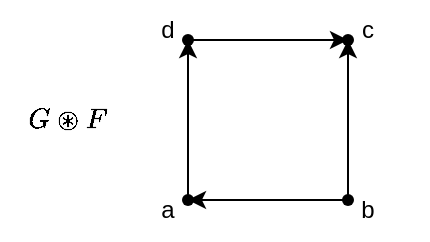 <mxfile version="21.3.7" type="device">
  <diagram name="Page-1" id="cIjQKQ5cIuXwWGgqHJLh">
    <mxGraphModel dx="447" dy="307" grid="1" gridSize="10" guides="1" tooltips="1" connect="1" arrows="1" fold="1" page="1" pageScale="1" pageWidth="827" pageHeight="1169" math="1" shadow="0">
      <root>
        <mxCell id="0" />
        <mxCell id="1" parent="0" />
        <mxCell id="j-eap1ozpGCd5P60nGfn-1" value="" style="shape=waypoint;sketch=0;fillStyle=solid;size=6;pointerEvents=1;points=[];fillColor=none;resizable=0;rotatable=0;perimeter=centerPerimeter;snapToPoint=1;" parent="1" vertex="1">
          <mxGeometry x="350" y="550" width="20" height="20" as="geometry" />
        </mxCell>
        <mxCell id="j-eap1ozpGCd5P60nGfn-2" value="" style="shape=waypoint;sketch=0;fillStyle=solid;size=6;pointerEvents=1;points=[];fillColor=none;resizable=0;rotatable=0;perimeter=centerPerimeter;snapToPoint=1;" parent="1" vertex="1">
          <mxGeometry x="430" y="470" width="20" height="20" as="geometry" />
        </mxCell>
        <mxCell id="j-eap1ozpGCd5P60nGfn-3" value="" style="shape=waypoint;sketch=0;fillStyle=solid;size=6;pointerEvents=1;points=[];fillColor=none;resizable=0;rotatable=0;perimeter=centerPerimeter;snapToPoint=1;" parent="1" vertex="1">
          <mxGeometry x="350" y="470" width="20" height="20" as="geometry" />
        </mxCell>
        <mxCell id="j-eap1ozpGCd5P60nGfn-4" value="" style="shape=waypoint;sketch=0;fillStyle=solid;size=6;pointerEvents=1;points=[];fillColor=none;resizable=0;rotatable=0;perimeter=centerPerimeter;snapToPoint=1;" parent="1" vertex="1">
          <mxGeometry x="430" y="550" width="20" height="20" as="geometry" />
        </mxCell>
        <mxCell id="j-eap1ozpGCd5P60nGfn-6" value="" style="endArrow=classic;html=1;rounded=0;" parent="1" source="j-eap1ozpGCd5P60nGfn-4" target="j-eap1ozpGCd5P60nGfn-2" edge="1">
          <mxGeometry width="50" height="50" relative="1" as="geometry">
            <mxPoint x="440" y="560" as="sourcePoint" />
            <mxPoint x="490" y="510" as="targetPoint" />
          </mxGeometry>
        </mxCell>
        <mxCell id="j-eap1ozpGCd5P60nGfn-7" value="" style="endArrow=classic;html=1;rounded=0;" parent="1" source="j-eap1ozpGCd5P60nGfn-1" target="j-eap1ozpGCd5P60nGfn-3" edge="1">
          <mxGeometry width="50" height="50" relative="1" as="geometry">
            <mxPoint x="440" y="560" as="sourcePoint" />
            <mxPoint x="490" y="510" as="targetPoint" />
          </mxGeometry>
        </mxCell>
        <mxCell id="j-eap1ozpGCd5P60nGfn-9" value="a" style="text;html=1;strokeColor=none;fillColor=none;align=center;verticalAlign=middle;whiteSpace=wrap;rounded=0;" parent="1" vertex="1">
          <mxGeometry x="320" y="550" width="60" height="30" as="geometry" />
        </mxCell>
        <mxCell id="j-eap1ozpGCd5P60nGfn-11" value="b" style="text;html=1;strokeColor=none;fillColor=none;align=center;verticalAlign=middle;whiteSpace=wrap;rounded=0;" parent="1" vertex="1">
          <mxGeometry x="420" y="550" width="60" height="30" as="geometry" />
        </mxCell>
        <mxCell id="j-eap1ozpGCd5P60nGfn-12" value="c" style="text;html=1;strokeColor=none;fillColor=none;align=center;verticalAlign=middle;whiteSpace=wrap;rounded=0;" parent="1" vertex="1">
          <mxGeometry x="420" y="460" width="60" height="30" as="geometry" />
        </mxCell>
        <mxCell id="j-eap1ozpGCd5P60nGfn-13" value="d" style="text;html=1;strokeColor=none;fillColor=none;align=center;verticalAlign=middle;whiteSpace=wrap;rounded=0;" parent="1" vertex="1">
          <mxGeometry x="320" y="460" width="60" height="30" as="geometry" />
        </mxCell>
        <mxCell id="UgoSdKU8NdEDNsVgEo7D-1" value="\(G\circledast F\)" style="text;html=1;strokeColor=none;fillColor=none;align=center;verticalAlign=middle;whiteSpace=wrap;rounded=0;" parent="1" vertex="1">
          <mxGeometry x="280" y="500" width="40" height="40" as="geometry" />
        </mxCell>
        <mxCell id="6aaKduKlYvd9aWWViMVC-1" value="" style="endArrow=classic;html=1;rounded=0;" parent="1" source="j-eap1ozpGCd5P60nGfn-3" target="j-eap1ozpGCd5P60nGfn-2" edge="1">
          <mxGeometry width="50" height="50" relative="1" as="geometry">
            <mxPoint x="400" y="590" as="sourcePoint" />
            <mxPoint x="420" y="520" as="targetPoint" />
          </mxGeometry>
        </mxCell>
        <mxCell id="6aaKduKlYvd9aWWViMVC-2" value="" style="endArrow=classic;html=1;rounded=0;" parent="1" source="j-eap1ozpGCd5P60nGfn-4" target="j-eap1ozpGCd5P60nGfn-1" edge="1">
          <mxGeometry width="50" height="50" relative="1" as="geometry">
            <mxPoint x="370" y="570" as="sourcePoint" />
            <mxPoint x="420" y="520" as="targetPoint" />
          </mxGeometry>
        </mxCell>
      </root>
    </mxGraphModel>
  </diagram>
</mxfile>
